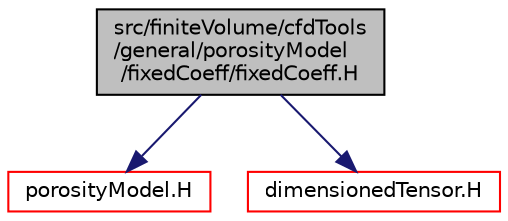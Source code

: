 digraph "src/finiteVolume/cfdTools/general/porosityModel/fixedCoeff/fixedCoeff.H"
{
  bgcolor="transparent";
  edge [fontname="Helvetica",fontsize="10",labelfontname="Helvetica",labelfontsize="10"];
  node [fontname="Helvetica",fontsize="10",shape=record];
  Node1 [label="src/finiteVolume/cfdTools\l/general/porosityModel\l/fixedCoeff/fixedCoeff.H",height=0.2,width=0.4,color="black", fillcolor="grey75", style="filled", fontcolor="black"];
  Node1 -> Node2 [color="midnightblue",fontsize="10",style="solid",fontname="Helvetica"];
  Node2 [label="porosityModel.H",height=0.2,width=0.4,color="red",URL="$a05111.html"];
  Node1 -> Node3 [color="midnightblue",fontsize="10",style="solid",fontname="Helvetica"];
  Node3 [label="dimensionedTensor.H",height=0.2,width=0.4,color="red",URL="$a07873.html"];
}
